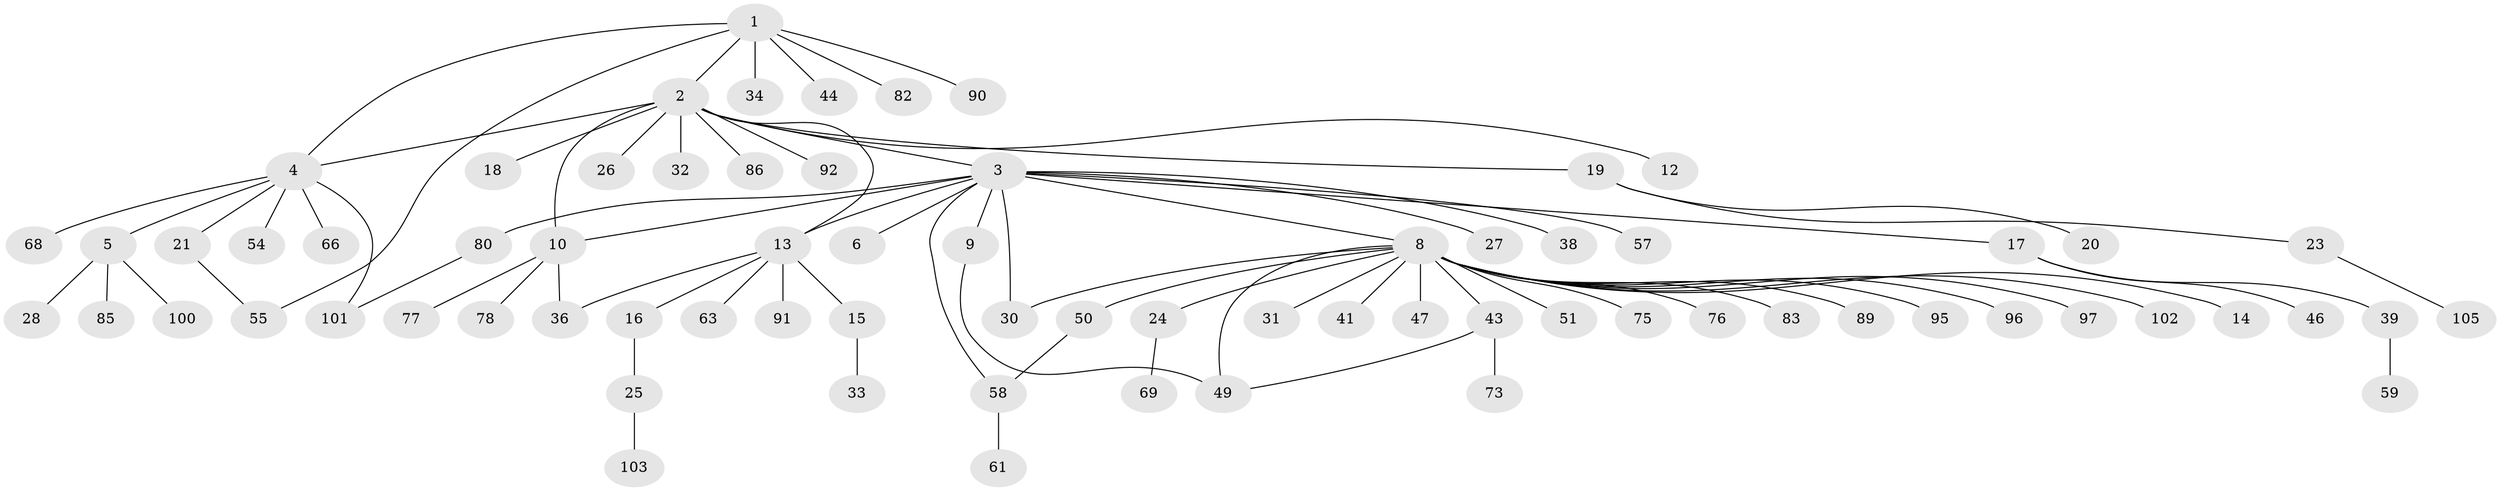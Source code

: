 // Generated by graph-tools (version 1.1) at 2025/52/02/27/25 19:52:00]
// undirected, 73 vertices, 82 edges
graph export_dot {
graph [start="1"]
  node [color=gray90,style=filled];
  1 [super="+93"];
  2 [super="+7"];
  3 [super="+71"];
  4 [super="+22"];
  5 [super="+11"];
  6 [super="+52"];
  8 [super="+87"];
  9 [super="+37"];
  10 [super="+72"];
  12;
  13 [super="+60"];
  14;
  15 [super="+74"];
  16 [super="+62"];
  17 [super="+45"];
  18 [super="+64"];
  19 [super="+84"];
  20;
  21 [super="+70"];
  23;
  24 [super="+40"];
  25 [super="+35"];
  26;
  27;
  28 [super="+29"];
  30 [super="+81"];
  31;
  32;
  33;
  34;
  36;
  38 [super="+42"];
  39 [super="+56"];
  41 [super="+53"];
  43 [super="+67"];
  44;
  46 [super="+48"];
  47;
  49 [super="+65"];
  50 [super="+98"];
  51;
  54;
  55;
  57;
  58 [super="+88"];
  59;
  61 [super="+79"];
  63 [super="+99"];
  66;
  68;
  69;
  73;
  75;
  76 [super="+104"];
  77;
  78;
  80;
  82;
  83;
  85;
  86;
  89;
  90;
  91;
  92 [super="+94"];
  95;
  96;
  97;
  100;
  101 [super="+106"];
  102;
  103;
  105;
  1 -- 2;
  1 -- 34;
  1 -- 44;
  1 -- 55;
  1 -- 82;
  1 -- 90;
  1 -- 4;
  2 -- 3;
  2 -- 4;
  2 -- 12;
  2 -- 13;
  2 -- 18;
  2 -- 19;
  2 -- 26;
  2 -- 32;
  2 -- 86;
  2 -- 92;
  2 -- 10;
  3 -- 6;
  3 -- 8 [weight=2];
  3 -- 9;
  3 -- 10;
  3 -- 13;
  3 -- 17;
  3 -- 27;
  3 -- 30;
  3 -- 38;
  3 -- 57;
  3 -- 80;
  3 -- 58;
  4 -- 5;
  4 -- 21;
  4 -- 54;
  4 -- 68;
  4 -- 101;
  4 -- 66;
  5 -- 28;
  5 -- 85;
  5 -- 100;
  8 -- 14;
  8 -- 24;
  8 -- 31;
  8 -- 41;
  8 -- 43;
  8 -- 47;
  8 -- 49;
  8 -- 50;
  8 -- 51;
  8 -- 75;
  8 -- 76;
  8 -- 83;
  8 -- 89;
  8 -- 95;
  8 -- 96;
  8 -- 97;
  8 -- 102;
  8 -- 30;
  9 -- 49;
  10 -- 77;
  10 -- 78;
  10 -- 36;
  13 -- 15;
  13 -- 16;
  13 -- 36;
  13 -- 91;
  13 -- 63;
  15 -- 33;
  16 -- 25;
  17 -- 39;
  17 -- 46;
  19 -- 20;
  19 -- 23;
  21 -- 55;
  23 -- 105;
  24 -- 69;
  25 -- 103;
  39 -- 59;
  43 -- 73;
  43 -- 49;
  50 -- 58;
  58 -- 61;
  80 -- 101;
}
